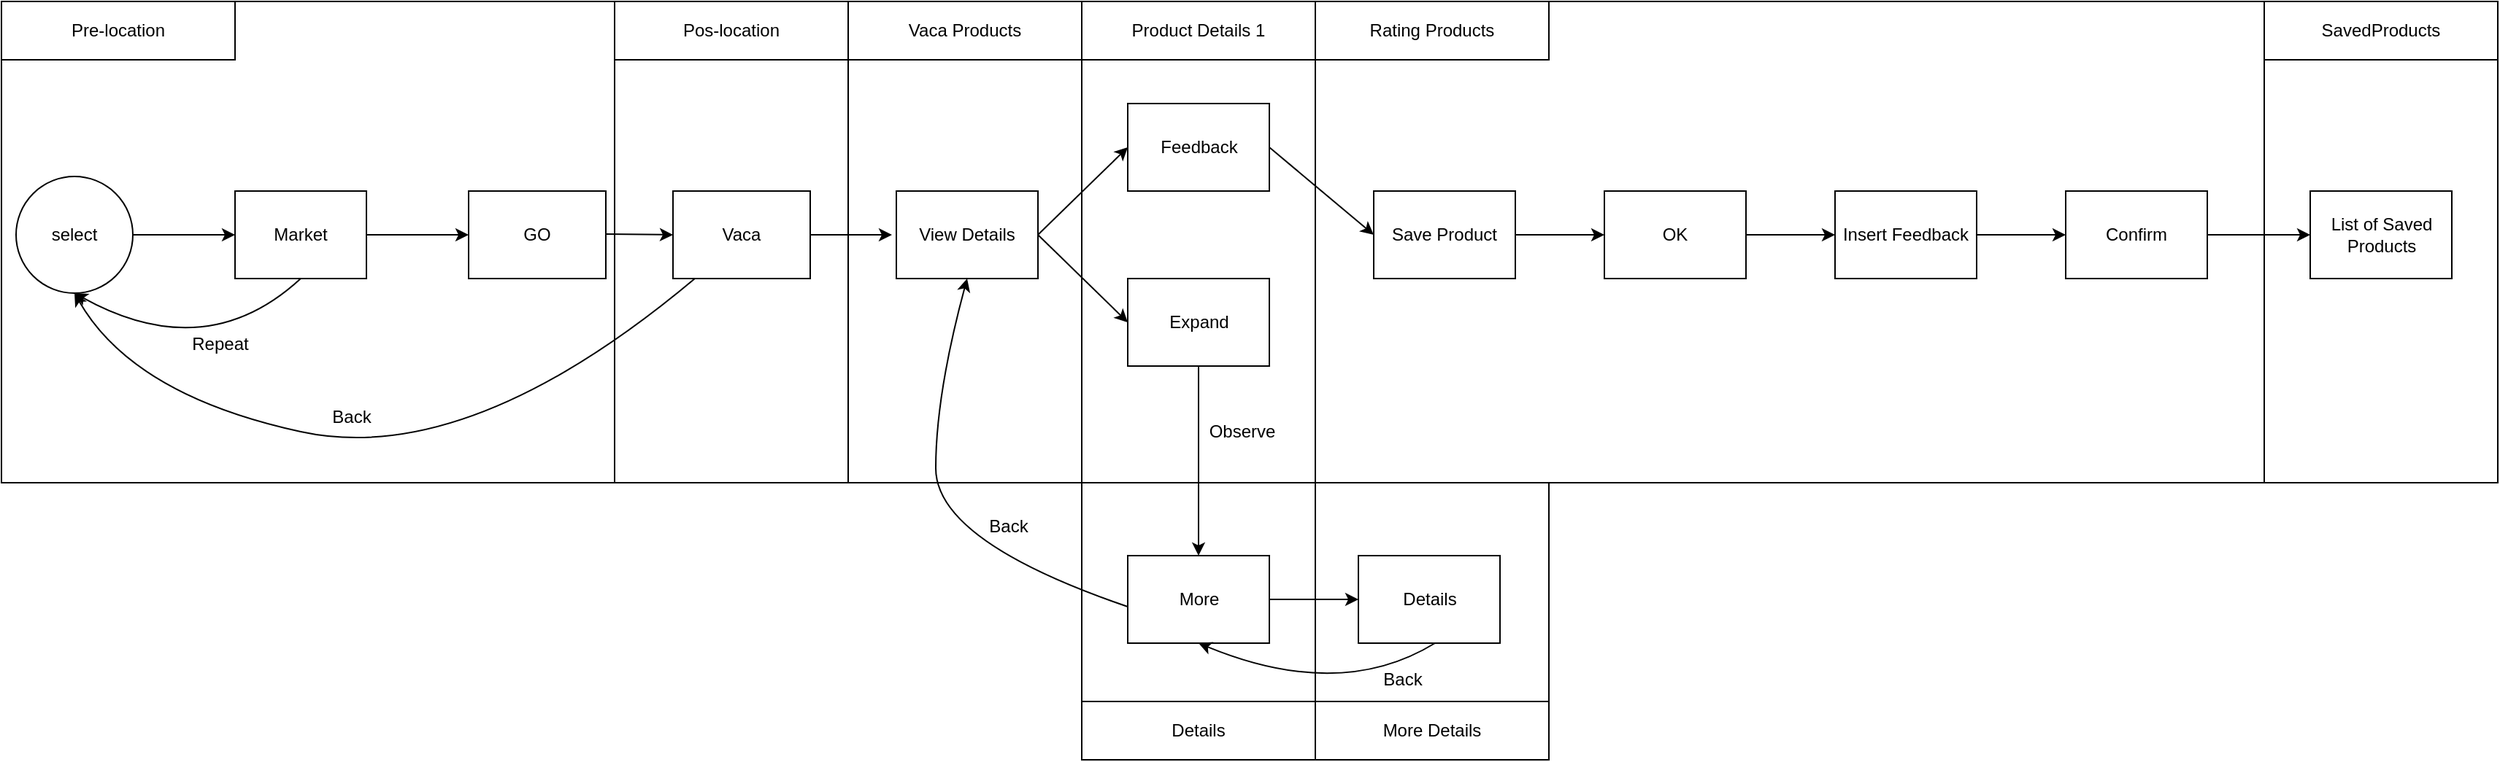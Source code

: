 <mxfile version="24.0.8" type="device">
  <diagram name="Página-1" id="l7PXo3Qvs44DJ7HXHAk4">
    <mxGraphModel dx="954" dy="622" grid="1" gridSize="10" guides="1" tooltips="1" connect="1" arrows="1" fold="1" page="1" pageScale="1" pageWidth="827" pageHeight="1169" math="0" shadow="0">
      <root>
        <mxCell id="0" />
        <mxCell id="1" parent="0" />
        <mxCell id="CZt1CW7oFtfJ7X03w5nT-34" value="" style="rounded=0;whiteSpace=wrap;html=1;" vertex="1" parent="1">
          <mxGeometry x="740" y="570" width="160" height="190" as="geometry" />
        </mxCell>
        <mxCell id="CZt1CW7oFtfJ7X03w5nT-23" value="" style="rounded=0;whiteSpace=wrap;html=1;" vertex="1" parent="1">
          <mxGeometry x="580" y="240" width="160" height="330" as="geometry" />
        </mxCell>
        <mxCell id="CZt1CW7oFtfJ7X03w5nT-2" value="" style="rounded=0;whiteSpace=wrap;html=1;" vertex="1" parent="1">
          <mxGeometry y="240" width="420" height="330" as="geometry" />
        </mxCell>
        <mxCell id="CZt1CW7oFtfJ7X03w5nT-3" value="" style="rounded=0;whiteSpace=wrap;html=1;" vertex="1" parent="1">
          <mxGeometry x="420" y="240" width="160" height="330" as="geometry" />
        </mxCell>
        <mxCell id="CZt1CW7oFtfJ7X03w5nT-4" value="Pre-location" style="rounded=0;whiteSpace=wrap;html=1;" vertex="1" parent="1">
          <mxGeometry y="240" width="160" height="40" as="geometry" />
        </mxCell>
        <mxCell id="CZt1CW7oFtfJ7X03w5nT-5" value="Pos-location" style="rounded=0;whiteSpace=wrap;html=1;" vertex="1" parent="1">
          <mxGeometry x="420" y="240" width="160" height="40" as="geometry" />
        </mxCell>
        <mxCell id="CZt1CW7oFtfJ7X03w5nT-6" value="select" style="ellipse;whiteSpace=wrap;html=1;aspect=fixed;" vertex="1" parent="1">
          <mxGeometry x="10" y="360" width="80" height="80" as="geometry" />
        </mxCell>
        <mxCell id="CZt1CW7oFtfJ7X03w5nT-7" value="" style="endArrow=classic;html=1;rounded=0;exitX=1;exitY=0.5;exitDx=0;exitDy=0;entryX=0;entryY=0.5;entryDx=0;entryDy=0;" edge="1" parent="1" source="CZt1CW7oFtfJ7X03w5nT-6" target="CZt1CW7oFtfJ7X03w5nT-8">
          <mxGeometry width="50" height="50" relative="1" as="geometry">
            <mxPoint x="390" y="350" as="sourcePoint" />
            <mxPoint x="440" y="300" as="targetPoint" />
            <Array as="points">
              <mxPoint x="140" y="400" />
            </Array>
          </mxGeometry>
        </mxCell>
        <mxCell id="CZt1CW7oFtfJ7X03w5nT-8" value="Market" style="rounded=0;whiteSpace=wrap;html=1;" vertex="1" parent="1">
          <mxGeometry x="160" y="370" width="90" height="60" as="geometry" />
        </mxCell>
        <mxCell id="CZt1CW7oFtfJ7X03w5nT-11" value="" style="curved=1;endArrow=classic;html=1;rounded=0;exitX=0.5;exitY=1;exitDx=0;exitDy=0;entryX=0.5;entryY=1;entryDx=0;entryDy=0;" edge="1" parent="1" source="CZt1CW7oFtfJ7X03w5nT-8" target="CZt1CW7oFtfJ7X03w5nT-6">
          <mxGeometry width="50" height="50" relative="1" as="geometry">
            <mxPoint x="390" y="350" as="sourcePoint" />
            <mxPoint x="440" y="300" as="targetPoint" />
            <Array as="points">
              <mxPoint x="140" y="490" />
            </Array>
          </mxGeometry>
        </mxCell>
        <mxCell id="CZt1CW7oFtfJ7X03w5nT-12" value="Repeat" style="text;html=1;align=center;verticalAlign=middle;whiteSpace=wrap;rounded=0;" vertex="1" parent="1">
          <mxGeometry x="120" y="460" width="60" height="30" as="geometry" />
        </mxCell>
        <mxCell id="CZt1CW7oFtfJ7X03w5nT-13" value="GO" style="rounded=0;whiteSpace=wrap;html=1;" vertex="1" parent="1">
          <mxGeometry x="320" y="370" width="94" height="60" as="geometry" />
        </mxCell>
        <mxCell id="CZt1CW7oFtfJ7X03w5nT-15" value="" style="endArrow=classic;html=1;rounded=0;exitX=1;exitY=0.5;exitDx=0;exitDy=0;" edge="1" parent="1" source="CZt1CW7oFtfJ7X03w5nT-8" target="CZt1CW7oFtfJ7X03w5nT-13">
          <mxGeometry width="50" height="50" relative="1" as="geometry">
            <mxPoint x="100" y="410" as="sourcePoint" />
            <mxPoint x="170" y="410" as="targetPoint" />
            <Array as="points" />
          </mxGeometry>
        </mxCell>
        <mxCell id="CZt1CW7oFtfJ7X03w5nT-17" value="Vaca" style="rounded=0;whiteSpace=wrap;html=1;" vertex="1" parent="1">
          <mxGeometry x="460" y="370" width="94" height="60" as="geometry" />
        </mxCell>
        <mxCell id="CZt1CW7oFtfJ7X03w5nT-18" value="" style="endArrow=classic;html=1;rounded=0;exitX=1;exitY=0.5;exitDx=0;exitDy=0;" edge="1" parent="1" source="CZt1CW7oFtfJ7X03w5nT-17">
          <mxGeometry width="50" height="50" relative="1" as="geometry">
            <mxPoint x="560" y="400" as="sourcePoint" />
            <mxPoint x="610" y="400" as="targetPoint" />
            <Array as="points" />
          </mxGeometry>
        </mxCell>
        <mxCell id="CZt1CW7oFtfJ7X03w5nT-19" value="" style="curved=1;endArrow=classic;html=1;rounded=0;exitX=0.5;exitY=1;exitDx=0;exitDy=0;" edge="1" parent="1">
          <mxGeometry width="50" height="50" relative="1" as="geometry">
            <mxPoint x="475" y="430" as="sourcePoint" />
            <mxPoint x="50" y="440" as="targetPoint" />
            <Array as="points">
              <mxPoint x="320" y="560" />
              <mxPoint x="90" y="510" />
            </Array>
          </mxGeometry>
        </mxCell>
        <mxCell id="CZt1CW7oFtfJ7X03w5nT-20" value="Back" style="text;html=1;align=center;verticalAlign=middle;whiteSpace=wrap;rounded=0;" vertex="1" parent="1">
          <mxGeometry x="210" y="510" width="60" height="30" as="geometry" />
        </mxCell>
        <mxCell id="CZt1CW7oFtfJ7X03w5nT-22" value="" style="endArrow=classic;html=1;rounded=0;exitX=1;exitY=0.5;exitDx=0;exitDy=0;" edge="1" parent="1">
          <mxGeometry width="50" height="50" relative="1" as="geometry">
            <mxPoint x="414" y="399.5" as="sourcePoint" />
            <mxPoint x="460" y="400" as="targetPoint" />
            <Array as="points" />
          </mxGeometry>
        </mxCell>
        <mxCell id="CZt1CW7oFtfJ7X03w5nT-24" value="Vaca Products" style="rounded=0;whiteSpace=wrap;html=1;" vertex="1" parent="1">
          <mxGeometry x="580" y="240" width="160" height="40" as="geometry" />
        </mxCell>
        <mxCell id="CZt1CW7oFtfJ7X03w5nT-25" value="View Details" style="rounded=0;whiteSpace=wrap;html=1;" vertex="1" parent="1">
          <mxGeometry x="613" y="370" width="97" height="60" as="geometry" />
        </mxCell>
        <mxCell id="CZt1CW7oFtfJ7X03w5nT-26" value="" style="rounded=0;whiteSpace=wrap;html=1;" vertex="1" parent="1">
          <mxGeometry x="740" y="240" width="160" height="330" as="geometry" />
        </mxCell>
        <mxCell id="CZt1CW7oFtfJ7X03w5nT-27" value="Product Details 1" style="rounded=0;whiteSpace=wrap;html=1;" vertex="1" parent="1">
          <mxGeometry x="740" y="240" width="160" height="40" as="geometry" />
        </mxCell>
        <mxCell id="CZt1CW7oFtfJ7X03w5nT-28" value="" style="endArrow=classic;html=1;rounded=0;exitX=1;exitY=0.5;exitDx=0;exitDy=0;entryX=0;entryY=0.5;entryDx=0;entryDy=0;" edge="1" parent="1" target="CZt1CW7oFtfJ7X03w5nT-29">
          <mxGeometry width="50" height="50" relative="1" as="geometry">
            <mxPoint x="710" y="400" as="sourcePoint" />
            <mxPoint x="766" y="400" as="targetPoint" />
            <Array as="points" />
          </mxGeometry>
        </mxCell>
        <mxCell id="CZt1CW7oFtfJ7X03w5nT-29" value="Expand" style="rounded=0;whiteSpace=wrap;html=1;" vertex="1" parent="1">
          <mxGeometry x="771.5" y="430" width="97" height="60" as="geometry" />
        </mxCell>
        <mxCell id="CZt1CW7oFtfJ7X03w5nT-30" value="" style="endArrow=classic;html=1;rounded=0;exitX=1;exitY=0.5;exitDx=0;exitDy=0;entryX=0;entryY=0.5;entryDx=0;entryDy=0;" edge="1" parent="1" source="CZt1CW7oFtfJ7X03w5nT-25" target="CZt1CW7oFtfJ7X03w5nT-32">
          <mxGeometry width="50" height="50" relative="1" as="geometry">
            <mxPoint x="564" y="410" as="sourcePoint" />
            <mxPoint x="620" y="410" as="targetPoint" />
            <Array as="points" />
          </mxGeometry>
        </mxCell>
        <mxCell id="CZt1CW7oFtfJ7X03w5nT-32" value="Feedback" style="rounded=0;whiteSpace=wrap;html=1;" vertex="1" parent="1">
          <mxGeometry x="771.5" y="310" width="97" height="60" as="geometry" />
        </mxCell>
        <mxCell id="CZt1CW7oFtfJ7X03w5nT-33" value="" style="endArrow=classic;html=1;rounded=0;exitX=0.5;exitY=1;exitDx=0;exitDy=0;" edge="1" parent="1" source="CZt1CW7oFtfJ7X03w5nT-29">
          <mxGeometry width="50" height="50" relative="1" as="geometry">
            <mxPoint x="720" y="410" as="sourcePoint" />
            <mxPoint x="820" y="620" as="targetPoint" />
            <Array as="points" />
          </mxGeometry>
        </mxCell>
        <mxCell id="CZt1CW7oFtfJ7X03w5nT-35" value="Details" style="rounded=0;whiteSpace=wrap;html=1;" vertex="1" parent="1">
          <mxGeometry x="740" y="720" width="160" height="40" as="geometry" />
        </mxCell>
        <mxCell id="CZt1CW7oFtfJ7X03w5nT-37" value="More" style="rounded=0;whiteSpace=wrap;html=1;" vertex="1" parent="1">
          <mxGeometry x="771.5" y="620" width="97" height="60" as="geometry" />
        </mxCell>
        <mxCell id="CZt1CW7oFtfJ7X03w5nT-38" value="Observe" style="text;html=1;align=center;verticalAlign=middle;whiteSpace=wrap;rounded=0;" vertex="1" parent="1">
          <mxGeometry x="820" y="520" width="60" height="30" as="geometry" />
        </mxCell>
        <mxCell id="CZt1CW7oFtfJ7X03w5nT-39" value="" style="curved=1;endArrow=classic;html=1;rounded=0;exitX=0;exitY=0.5;exitDx=0;exitDy=0;entryX=0.5;entryY=1;entryDx=0;entryDy=0;" edge="1" parent="1" target="CZt1CW7oFtfJ7X03w5nT-25">
          <mxGeometry width="50" height="50" relative="1" as="geometry">
            <mxPoint x="771.5" y="655" as="sourcePoint" />
            <mxPoint x="771.5" y="480" as="targetPoint" />
            <Array as="points">
              <mxPoint x="640" y="610" />
              <mxPoint x="640" y="510" />
            </Array>
          </mxGeometry>
        </mxCell>
        <mxCell id="CZt1CW7oFtfJ7X03w5nT-40" value="Back" style="text;html=1;align=center;verticalAlign=middle;whiteSpace=wrap;rounded=0;" vertex="1" parent="1">
          <mxGeometry x="660" y="585" width="60" height="30" as="geometry" />
        </mxCell>
        <mxCell id="CZt1CW7oFtfJ7X03w5nT-41" value="" style="rounded=0;whiteSpace=wrap;html=1;" vertex="1" parent="1">
          <mxGeometry x="900" y="240" width="650" height="330" as="geometry" />
        </mxCell>
        <mxCell id="CZt1CW7oFtfJ7X03w5nT-42" value="Rating Products" style="rounded=0;whiteSpace=wrap;html=1;" vertex="1" parent="1">
          <mxGeometry x="900" y="240" width="160" height="40" as="geometry" />
        </mxCell>
        <mxCell id="CZt1CW7oFtfJ7X03w5nT-43" value="" style="endArrow=classic;html=1;rounded=0;exitX=1;exitY=0.5;exitDx=0;exitDy=0;entryX=0;entryY=0.5;entryDx=0;entryDy=0;" edge="1" parent="1" target="CZt1CW7oFtfJ7X03w5nT-44" source="CZt1CW7oFtfJ7X03w5nT-32">
          <mxGeometry width="50" height="50" relative="1" as="geometry">
            <mxPoint x="868.5" y="400" as="sourcePoint" />
            <mxPoint x="778.5" y="410" as="targetPoint" />
            <Array as="points" />
          </mxGeometry>
        </mxCell>
        <mxCell id="CZt1CW7oFtfJ7X03w5nT-44" value="Save Product" style="rounded=0;whiteSpace=wrap;html=1;" vertex="1" parent="1">
          <mxGeometry x="940" y="370" width="97" height="60" as="geometry" />
        </mxCell>
        <mxCell id="CZt1CW7oFtfJ7X03w5nT-45" value="" style="endArrow=classic;html=1;rounded=0;exitX=1;exitY=0.5;exitDx=0;exitDy=0;entryX=0;entryY=0.5;entryDx=0;entryDy=0;" edge="1" parent="1" target="CZt1CW7oFtfJ7X03w5nT-46">
          <mxGeometry width="50" height="50" relative="1" as="geometry">
            <mxPoint x="1037" y="400" as="sourcePoint" />
            <mxPoint x="946.5" y="470" as="targetPoint" />
            <Array as="points" />
          </mxGeometry>
        </mxCell>
        <mxCell id="CZt1CW7oFtfJ7X03w5nT-46" value="OK" style="rounded=0;whiteSpace=wrap;html=1;" vertex="1" parent="1">
          <mxGeometry x="1098" y="370" width="97" height="60" as="geometry" />
        </mxCell>
        <mxCell id="CZt1CW7oFtfJ7X03w5nT-48" value="" style="endArrow=classic;html=1;rounded=0;exitX=1;exitY=0.5;exitDx=0;exitDy=0;entryX=0;entryY=0.5;entryDx=0;entryDy=0;" edge="1" parent="1" target="CZt1CW7oFtfJ7X03w5nT-49">
          <mxGeometry width="50" height="50" relative="1" as="geometry">
            <mxPoint x="1195" y="400" as="sourcePoint" />
            <mxPoint x="1104.5" y="470" as="targetPoint" />
            <Array as="points" />
          </mxGeometry>
        </mxCell>
        <mxCell id="CZt1CW7oFtfJ7X03w5nT-49" value="Insert Feedback" style="rounded=0;whiteSpace=wrap;html=1;" vertex="1" parent="1">
          <mxGeometry x="1256" y="370" width="97" height="60" as="geometry" />
        </mxCell>
        <mxCell id="CZt1CW7oFtfJ7X03w5nT-50" value="" style="rounded=0;whiteSpace=wrap;html=1;" vertex="1" parent="1">
          <mxGeometry x="1550" y="240" width="160" height="330" as="geometry" />
        </mxCell>
        <mxCell id="CZt1CW7oFtfJ7X03w5nT-51" value="SavedProducts" style="rounded=0;whiteSpace=wrap;html=1;" vertex="1" parent="1">
          <mxGeometry x="1550" y="240" width="160" height="40" as="geometry" />
        </mxCell>
        <mxCell id="CZt1CW7oFtfJ7X03w5nT-52" value="List of Saved Products" style="rounded=0;whiteSpace=wrap;html=1;" vertex="1" parent="1">
          <mxGeometry x="1581.5" y="370" width="97" height="60" as="geometry" />
        </mxCell>
        <mxCell id="CZt1CW7oFtfJ7X03w5nT-55" value="" style="rounded=0;whiteSpace=wrap;html=1;" vertex="1" parent="1">
          <mxGeometry x="900" y="570" width="160" height="190" as="geometry" />
        </mxCell>
        <mxCell id="CZt1CW7oFtfJ7X03w5nT-56" value="More Details" style="rounded=0;whiteSpace=wrap;html=1;" vertex="1" parent="1">
          <mxGeometry x="900" y="720" width="160" height="40" as="geometry" />
        </mxCell>
        <mxCell id="CZt1CW7oFtfJ7X03w5nT-60" value="" style="endArrow=classic;html=1;rounded=0;exitX=1;exitY=0.5;exitDx=0;exitDy=0;entryX=0;entryY=0.5;entryDx=0;entryDy=0;" edge="1" parent="1" target="CZt1CW7oFtfJ7X03w5nT-61">
          <mxGeometry width="50" height="50" relative="1" as="geometry">
            <mxPoint x="868.5" y="650" as="sourcePoint" />
            <mxPoint x="778" y="720" as="targetPoint" />
            <Array as="points" />
          </mxGeometry>
        </mxCell>
        <mxCell id="CZt1CW7oFtfJ7X03w5nT-61" value="Details" style="rounded=0;whiteSpace=wrap;html=1;" vertex="1" parent="1">
          <mxGeometry x="929.5" y="620" width="97" height="60" as="geometry" />
        </mxCell>
        <mxCell id="CZt1CW7oFtfJ7X03w5nT-62" value="" style="curved=1;endArrow=classic;html=1;rounded=0;exitX=0.5;exitY=1;exitDx=0;exitDy=0;entryX=0.5;entryY=1;entryDx=0;entryDy=0;" edge="1" parent="1" target="CZt1CW7oFtfJ7X03w5nT-37">
          <mxGeometry width="50" height="50" relative="1" as="geometry">
            <mxPoint x="982" y="680" as="sourcePoint" />
            <mxPoint x="827" y="690" as="targetPoint" />
            <Array as="points">
              <mxPoint x="917" y="720" />
            </Array>
          </mxGeometry>
        </mxCell>
        <mxCell id="CZt1CW7oFtfJ7X03w5nT-63" value="Back" style="text;html=1;align=center;verticalAlign=middle;whiteSpace=wrap;rounded=0;" vertex="1" parent="1">
          <mxGeometry x="929.5" y="690" width="60" height="30" as="geometry" />
        </mxCell>
        <mxCell id="CZt1CW7oFtfJ7X03w5nT-64" value="" style="endArrow=classic;html=1;rounded=0;exitX=1;exitY=0.5;exitDx=0;exitDy=0;entryX=0;entryY=0.5;entryDx=0;entryDy=0;" edge="1" parent="1" target="CZt1CW7oFtfJ7X03w5nT-65">
          <mxGeometry width="50" height="50" relative="1" as="geometry">
            <mxPoint x="1353" y="400" as="sourcePoint" />
            <mxPoint x="1262.5" y="470" as="targetPoint" />
            <Array as="points" />
          </mxGeometry>
        </mxCell>
        <mxCell id="CZt1CW7oFtfJ7X03w5nT-65" value="Confirm" style="rounded=0;whiteSpace=wrap;html=1;" vertex="1" parent="1">
          <mxGeometry x="1414" y="370" width="97" height="60" as="geometry" />
        </mxCell>
        <mxCell id="CZt1CW7oFtfJ7X03w5nT-66" value="" style="endArrow=classic;html=1;rounded=0;exitX=1;exitY=0.5;exitDx=0;exitDy=0;entryX=0;entryY=0.5;entryDx=0;entryDy=0;" edge="1" parent="1" source="CZt1CW7oFtfJ7X03w5nT-65" target="CZt1CW7oFtfJ7X03w5nT-52">
          <mxGeometry width="50" height="50" relative="1" as="geometry">
            <mxPoint x="1363" y="410" as="sourcePoint" />
            <mxPoint x="1424" y="410" as="targetPoint" />
            <Array as="points" />
          </mxGeometry>
        </mxCell>
      </root>
    </mxGraphModel>
  </diagram>
</mxfile>

